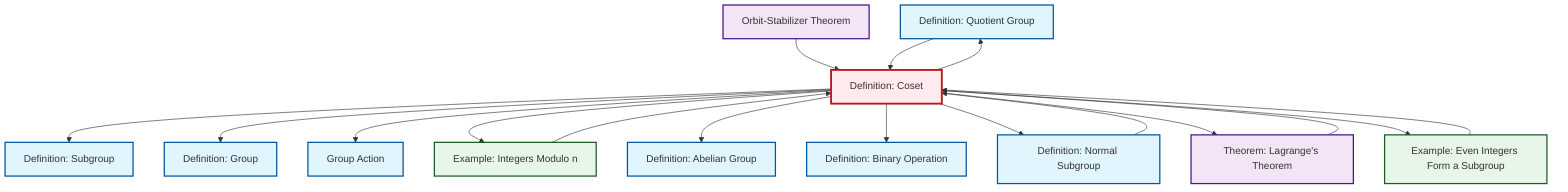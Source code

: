 graph TD
    classDef definition fill:#e1f5fe,stroke:#01579b,stroke-width:2px
    classDef theorem fill:#f3e5f5,stroke:#4a148c,stroke-width:2px
    classDef axiom fill:#fff3e0,stroke:#e65100,stroke-width:2px
    classDef example fill:#e8f5e9,stroke:#1b5e20,stroke-width:2px
    classDef current fill:#ffebee,stroke:#b71c1c,stroke-width:3px
    def-binary-operation["Definition: Binary Operation"]:::definition
    def-subgroup["Definition: Subgroup"]:::definition
    def-quotient-group["Definition: Quotient Group"]:::definition
    ex-even-integers-subgroup["Example: Even Integers Form a Subgroup"]:::example
    thm-lagrange["Theorem: Lagrange's Theorem"]:::theorem
    ex-quotient-integers-mod-n["Example: Integers Modulo n"]:::example
    thm-orbit-stabilizer["Orbit-Stabilizer Theorem"]:::theorem
    def-coset["Definition: Coset"]:::definition
    def-normal-subgroup["Definition: Normal Subgroup"]:::definition
    def-group["Definition: Group"]:::definition
    def-abelian-group["Definition: Abelian Group"]:::definition
    def-group-action["Group Action"]:::definition
    def-coset --> def-subgroup
    def-coset --> def-group
    ex-quotient-integers-mod-n --> def-coset
    def-coset --> def-quotient-group
    ex-even-integers-subgroup --> def-coset
    def-coset --> def-group-action
    thm-orbit-stabilizer --> def-coset
    def-normal-subgroup --> def-coset
    def-coset --> ex-quotient-integers-mod-n
    def-quotient-group --> def-coset
    def-coset --> def-abelian-group
    def-coset --> def-binary-operation
    def-coset --> def-normal-subgroup
    def-coset --> thm-lagrange
    def-coset --> ex-even-integers-subgroup
    thm-lagrange --> def-coset
    class def-coset current